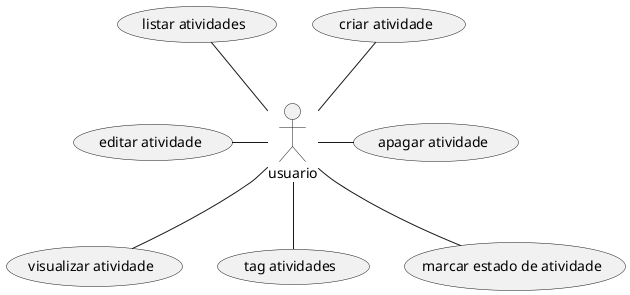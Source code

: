 @startuml

usuario -up- (criar atividade)
usuario -up- (listar atividades)
usuario -left- (editar atividade)
usuario -right- (apagar atividade)
usuario -- (visualizar atividade)
usuario -- (tag atividades)
usuario -- (marcar estado de atividade)

@enduml
